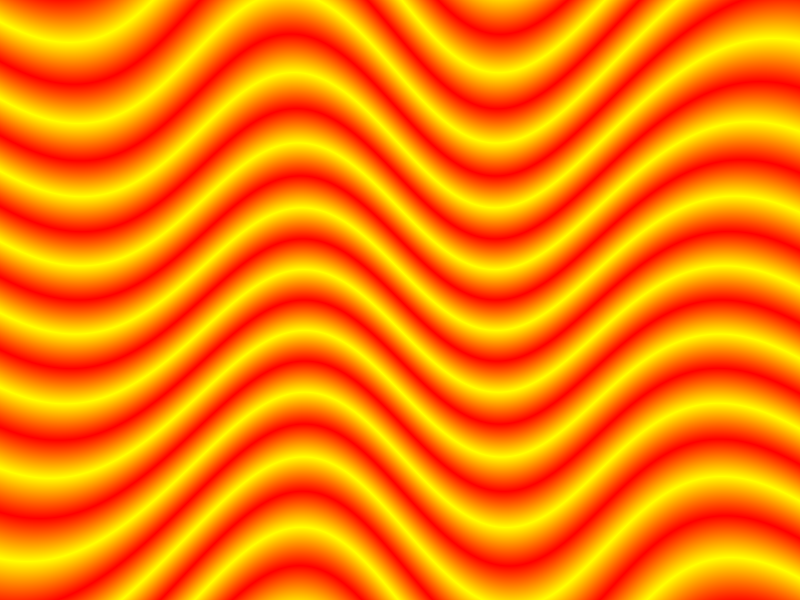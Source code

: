 //isosurface {
//    function { x*2 + y*2 + z*2 - R*R }
//    accuracy 0.001
//    max_gradient 4
//    contained_by{sphere{0,1.2}}
//    pigment {rgb .9}
//    finish {phong 0.5 phong_size 10}
//    }
// sphere {0,1.2 pigment {rgbt <1,0,0,0.9>}}

sphere {0,1
  pigment { function {sin(x*10) + 10*y}
    color_map { [0.0 rgb <1,0,0>]
                [0.5 rgb <1,1,0>]
                [1.0 rgb <1,0,0>]
    }
  }
}
